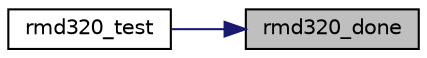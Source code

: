 digraph "rmd320_done"
{
 // LATEX_PDF_SIZE
  edge [fontname="Helvetica",fontsize="10",labelfontname="Helvetica",labelfontsize="10"];
  node [fontname="Helvetica",fontsize="10",shape=record];
  rankdir="RL";
  Node7 [label="rmd320_done",height=0.2,width=0.4,color="black", fillcolor="grey75", style="filled", fontcolor="black",tooltip="Terminate the hash to get the digest."];
  Node7 -> Node8 [dir="back",color="midnightblue",fontsize="10",style="solid"];
  Node8 [label="rmd320_test",height=0.2,width=0.4,color="black", fillcolor="white", style="filled",URL="$rmd320_8c.html#ae7fa86511a89154467c5b08feb0a222c",tooltip="Self-test the hash."];
}
